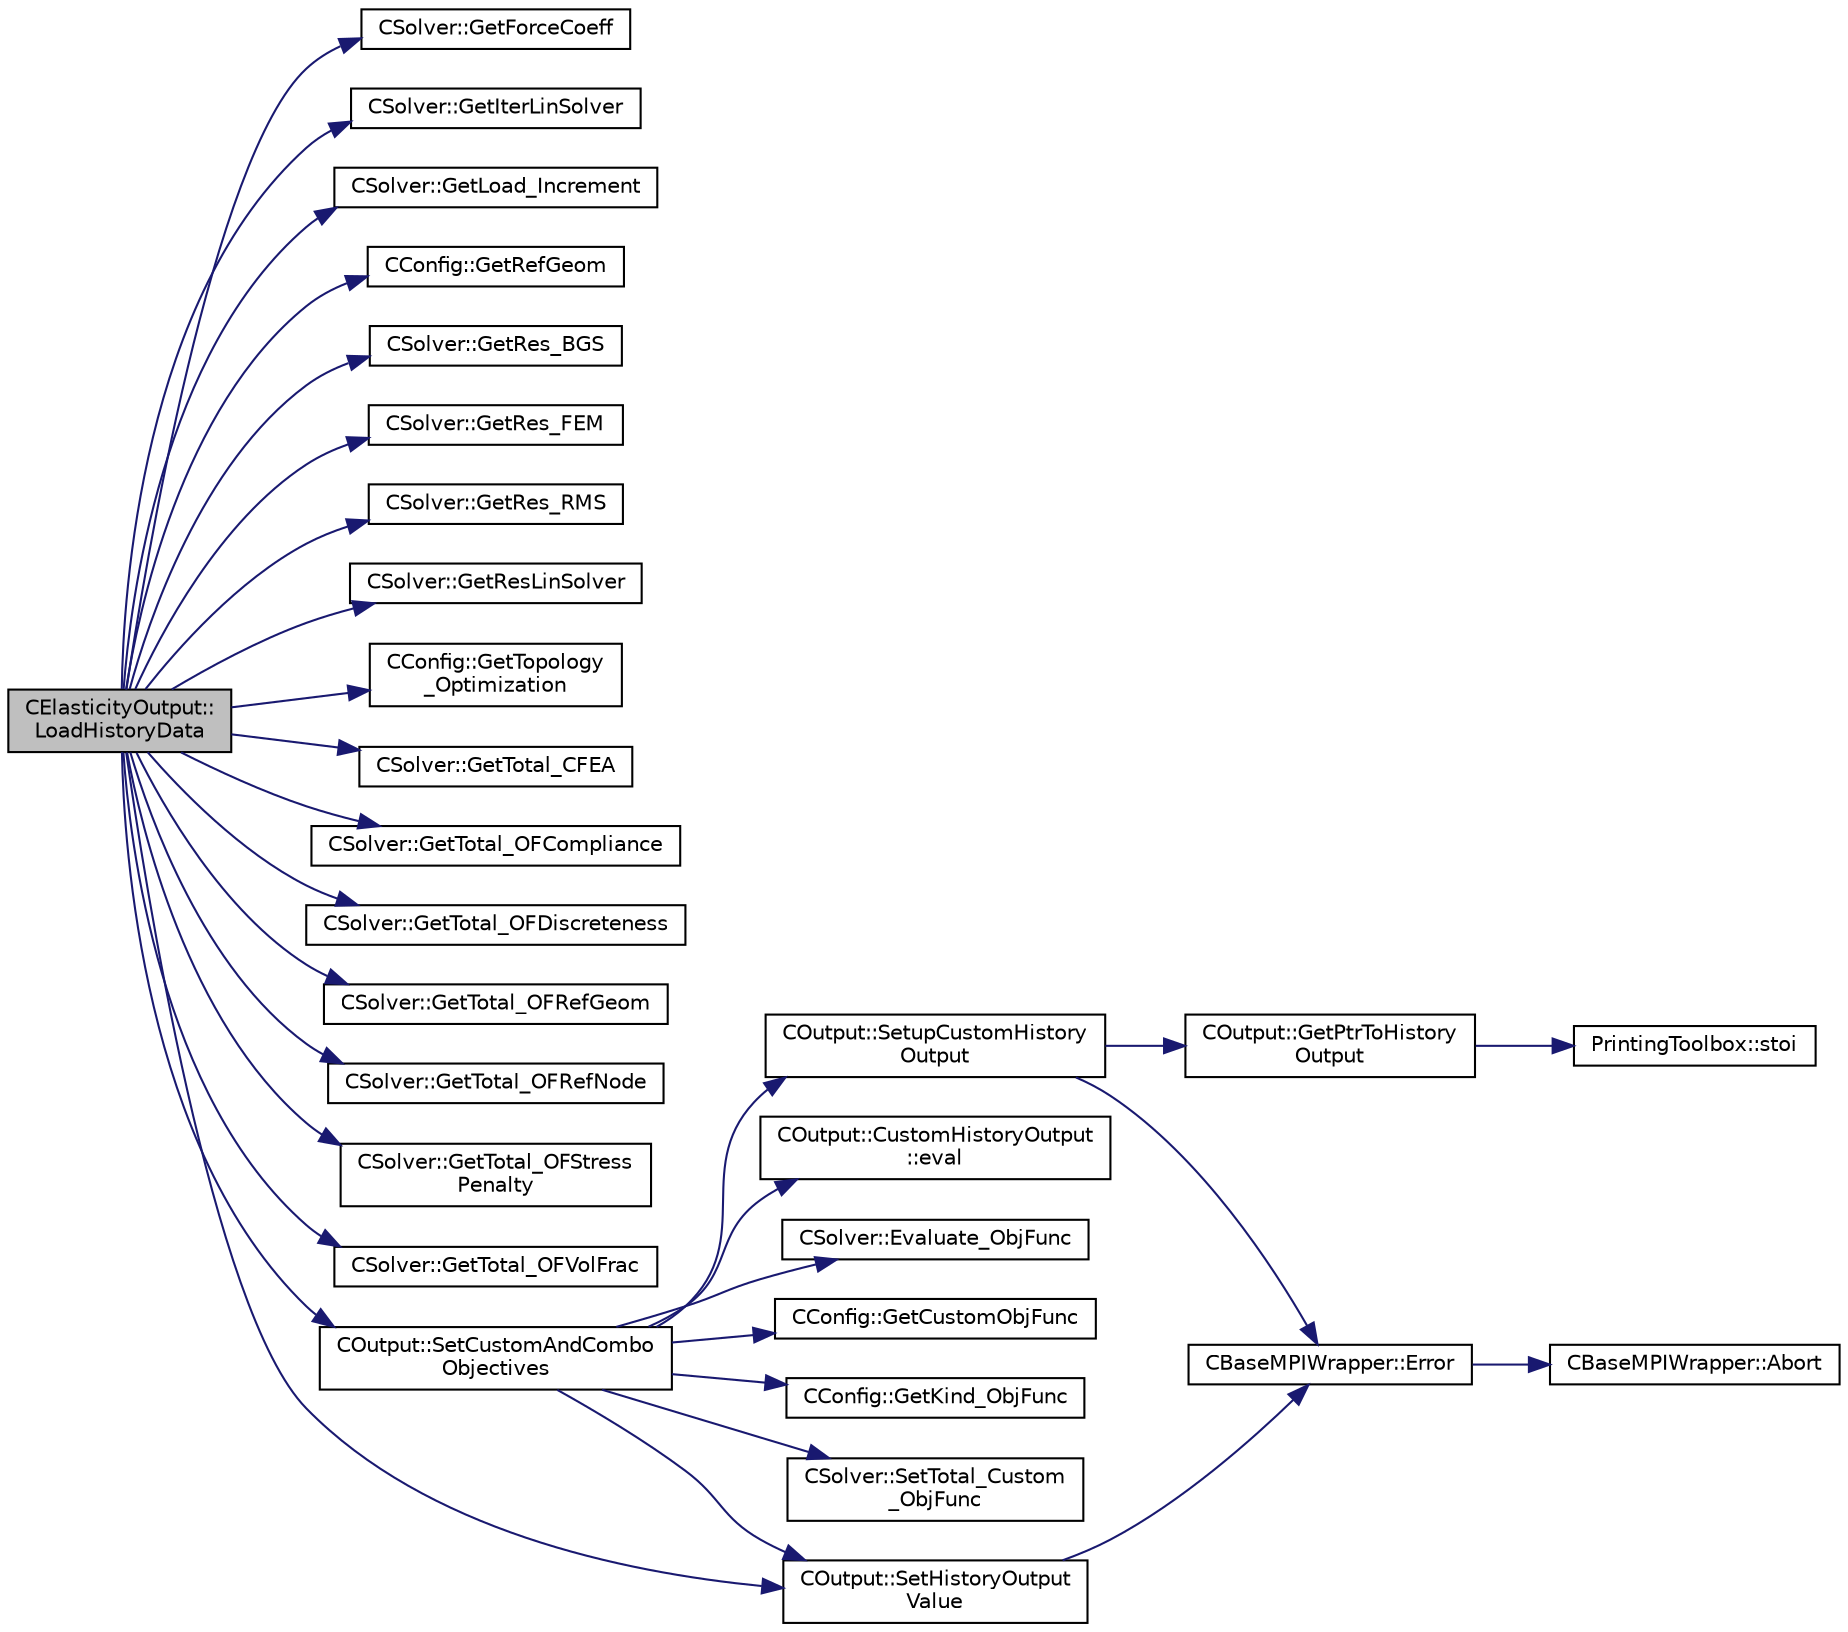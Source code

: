 digraph "CElasticityOutput::LoadHistoryData"
{
 // LATEX_PDF_SIZE
  edge [fontname="Helvetica",fontsize="10",labelfontname="Helvetica",labelfontsize="10"];
  node [fontname="Helvetica",fontsize="10",shape=record];
  rankdir="LR";
  Node1 [label="CElasticityOutput::\lLoadHistoryData",height=0.2,width=0.4,color="black", fillcolor="grey75", style="filled", fontcolor="black",tooltip="Load the history output field values."];
  Node1 -> Node2 [color="midnightblue",fontsize="10",style="solid",fontname="Helvetica"];
  Node2 [label="CSolver::GetForceCoeff",height=0.2,width=0.4,color="black", fillcolor="white", style="filled",URL="$classCSolver.html#aed6de465a08768b8fbf83b31fe2f0aa3",tooltip="A virtual member."];
  Node1 -> Node3 [color="midnightblue",fontsize="10",style="solid",fontname="Helvetica"];
  Node3 [label="CSolver::GetIterLinSolver",height=0.2,width=0.4,color="black", fillcolor="white", style="filled",URL="$classCSolver.html#a1154b68a5b15dff99ff55345d210e396",tooltip="Get number of linear solver iterations."];
  Node1 -> Node4 [color="midnightblue",fontsize="10",style="solid",fontname="Helvetica"];
  Node4 [label="CSolver::GetLoad_Increment",height=0.2,width=0.4,color="black", fillcolor="white", style="filled",URL="$classCSolver.html#a8295797544f563f6905dc489d3e6b4e6",tooltip="A virtual member."];
  Node1 -> Node5 [color="midnightblue",fontsize="10",style="solid",fontname="Helvetica"];
  Node5 [label="CConfig::GetRefGeom",height=0.2,width=0.4,color="black", fillcolor="white", style="filled",URL="$classCConfig.html#abd9f331e86fcfa1d6984761ae767b719",tooltip="Decide whether it's necessary to read a reference geometry."];
  Node1 -> Node6 [color="midnightblue",fontsize="10",style="solid",fontname="Helvetica"];
  Node6 [label="CSolver::GetRes_BGS",height=0.2,width=0.4,color="black", fillcolor="white", style="filled",URL="$classCSolver.html#a952ff7c12f711636b1b2d52fff33e268",tooltip="Get the residual for BGS subiterations."];
  Node1 -> Node7 [color="midnightblue",fontsize="10",style="solid",fontname="Helvetica"];
  Node7 [label="CSolver::GetRes_FEM",height=0.2,width=0.4,color="black", fillcolor="white", style="filled",URL="$classCSolver.html#a845716ca4d948952773dd4d2cf10fc74",tooltip="Get the residual for FEM structural analysis."];
  Node1 -> Node8 [color="midnightblue",fontsize="10",style="solid",fontname="Helvetica"];
  Node8 [label="CSolver::GetRes_RMS",height=0.2,width=0.4,color="black", fillcolor="white", style="filled",URL="$classCSolver.html#a2e07e4867f2db7ac98c8332c9476c361",tooltip="Get the maximal residual, this is useful for the convergence history."];
  Node1 -> Node9 [color="midnightblue",fontsize="10",style="solid",fontname="Helvetica"];
  Node9 [label="CSolver::GetResLinSolver",height=0.2,width=0.4,color="black", fillcolor="white", style="filled",URL="$classCSolver.html#a1766c8982b43b1dbab903f563b3fcf19",tooltip="Get the final linear solver residual."];
  Node1 -> Node10 [color="midnightblue",fontsize="10",style="solid",fontname="Helvetica"];
  Node10 [label="CConfig::GetTopology\l_Optimization",height=0.2,width=0.4,color="black", fillcolor="white", style="filled",URL="$classCConfig.html#aaf3e38ba9bf594bc2d636158d1dbf305",tooltip="Get topology optimization."];
  Node1 -> Node11 [color="midnightblue",fontsize="10",style="solid",fontname="Helvetica"];
  Node11 [label="CSolver::GetTotal_CFEA",height=0.2,width=0.4,color="black", fillcolor="white", style="filled",URL="$classCSolver.html#a8ccf01c65a614829a699fc3c0bc0eab0",tooltip="A virtual member."];
  Node1 -> Node12 [color="midnightblue",fontsize="10",style="solid",fontname="Helvetica"];
  Node12 [label="CSolver::GetTotal_OFCompliance",height=0.2,width=0.4,color="black", fillcolor="white", style="filled",URL="$classCSolver.html#aa095bd55b2735978b3fa47648e70e77a",tooltip="A virtual member."];
  Node1 -> Node13 [color="midnightblue",fontsize="10",style="solid",fontname="Helvetica"];
  Node13 [label="CSolver::GetTotal_OFDiscreteness",height=0.2,width=0.4,color="black", fillcolor="white", style="filled",URL="$classCSolver.html#a0802ca1cfde84a5971ecbc5814433c9d",tooltip="Retrieve the value of the discreteness objective function."];
  Node1 -> Node14 [color="midnightblue",fontsize="10",style="solid",fontname="Helvetica"];
  Node14 [label="CSolver::GetTotal_OFRefGeom",height=0.2,width=0.4,color="black", fillcolor="white", style="filled",URL="$classCSolver.html#ae34ebbb04898f4d001fae5e1b036e4a6",tooltip="A virtual member."];
  Node1 -> Node15 [color="midnightblue",fontsize="10",style="solid",fontname="Helvetica"];
  Node15 [label="CSolver::GetTotal_OFRefNode",height=0.2,width=0.4,color="black", fillcolor="white", style="filled",URL="$classCSolver.html#abb4ffc4a1af0eb996bacb9e848ce42c4",tooltip="A virtual member."];
  Node1 -> Node16 [color="midnightblue",fontsize="10",style="solid",fontname="Helvetica"];
  Node16 [label="CSolver::GetTotal_OFStress\lPenalty",height=0.2,width=0.4,color="black", fillcolor="white", style="filled",URL="$classCSolver.html#a2625b045130009e5f4a6d377b267cdb1",tooltip="A virtual member."];
  Node1 -> Node17 [color="midnightblue",fontsize="10",style="solid",fontname="Helvetica"];
  Node17 [label="CSolver::GetTotal_OFVolFrac",height=0.2,width=0.4,color="black", fillcolor="white", style="filled",URL="$classCSolver.html#a544d18f0cccd8c9ceaae8d1aff7a7636",tooltip="A virtual member."];
  Node1 -> Node18 [color="midnightblue",fontsize="10",style="solid",fontname="Helvetica"];
  Node18 [label="COutput::SetCustomAndCombo\lObjectives",height=0.2,width=0.4,color="black", fillcolor="white", style="filled",URL="$classCOutput.html#abb23d5bfc9544d83967fc40c4d8f5944",tooltip="Computes the custom and combo objectives."];
  Node18 -> Node19 [color="midnightblue",fontsize="10",style="solid",fontname="Helvetica"];
  Node19 [label="COutput::CustomHistoryOutput\l::eval",height=0.2,width=0.4,color="black", fillcolor="white", style="filled",URL="$structCOutput_1_1CustomHistoryOutput.html#a903367c8efdda2a347a16767278c5ee1",tooltip=" "];
  Node18 -> Node20 [color="midnightblue",fontsize="10",style="solid",fontname="Helvetica"];
  Node20 [label="CSolver::Evaluate_ObjFunc",height=0.2,width=0.4,color="black", fillcolor="white", style="filled",URL="$classCSolver.html#ad967125242cd327b68fe3e46302e1592",tooltip="Compute weighted-sum \"combo\" objective output."];
  Node18 -> Node21 [color="midnightblue",fontsize="10",style="solid",fontname="Helvetica"];
  Node21 [label="CConfig::GetCustomObjFunc",height=0.2,width=0.4,color="black", fillcolor="white", style="filled",URL="$classCConfig.html#a08d09aa1747d2ac6cd46fdf3ad58a46c",tooltip="Get the user expression for the custom objective function."];
  Node18 -> Node22 [color="midnightblue",fontsize="10",style="solid",fontname="Helvetica"];
  Node22 [label="CConfig::GetKind_ObjFunc",height=0.2,width=0.4,color="black", fillcolor="white", style="filled",URL="$classCConfig.html#a99e6285b421215b1995965cd534976ae",tooltip="Get the kind of objective function. There are several options: Drag coefficient, Lift coefficient,..."];
  Node18 -> Node23 [color="midnightblue",fontsize="10",style="solid",fontname="Helvetica"];
  Node23 [label="COutput::SetHistoryOutput\lValue",height=0.2,width=0.4,color="black", fillcolor="white", style="filled",URL="$classCOutput.html#a1c1f836992f419544472329a44b8836e",tooltip="Set the value of a history output field."];
  Node23 -> Node24 [color="midnightblue",fontsize="10",style="solid",fontname="Helvetica"];
  Node24 [label="CBaseMPIWrapper::Error",height=0.2,width=0.4,color="black", fillcolor="white", style="filled",URL="$classCBaseMPIWrapper.html#a04457c47629bda56704e6a8804833eeb",tooltip=" "];
  Node24 -> Node25 [color="midnightblue",fontsize="10",style="solid",fontname="Helvetica"];
  Node25 [label="CBaseMPIWrapper::Abort",height=0.2,width=0.4,color="black", fillcolor="white", style="filled",URL="$classCBaseMPIWrapper.html#af7297d861dca86b45cf561b6ab642e8f",tooltip=" "];
  Node18 -> Node26 [color="midnightblue",fontsize="10",style="solid",fontname="Helvetica"];
  Node26 [label="CSolver::SetTotal_Custom\l_ObjFunc",height=0.2,width=0.4,color="black", fillcolor="white", style="filled",URL="$classCSolver.html#afca0db0ba0a7353fac777ce7b5833e75",tooltip="Sets the value of the custom objective function."];
  Node18 -> Node27 [color="midnightblue",fontsize="10",style="solid",fontname="Helvetica"];
  Node27 [label="COutput::SetupCustomHistory\lOutput",height=0.2,width=0.4,color="black", fillcolor="white", style="filled",URL="$classCOutput.html#a3b1668c241cd1d8a7d670504cd06ce59",tooltip="Setup a custom history output object for a given expression."];
  Node27 -> Node24 [color="midnightblue",fontsize="10",style="solid",fontname="Helvetica"];
  Node27 -> Node28 [color="midnightblue",fontsize="10",style="solid",fontname="Helvetica"];
  Node28 [label="COutput::GetPtrToHistory\lOutput",height=0.2,width=0.4,color="black", fillcolor="white", style="filled",URL="$classCOutput.html#a63d0e938cb68357fb461c52e53dc1f15",tooltip="Returns a pointer to the value of an history output."];
  Node28 -> Node29 [color="midnightblue",fontsize="10",style="solid",fontname="Helvetica"];
  Node29 [label="PrintingToolbox::stoi",height=0.2,width=0.4,color="black", fillcolor="white", style="filled",URL="$namespacePrintingToolbox.html#a51e75cb0cbc3607ee171ab151ca06a11",tooltip=" "];
  Node1 -> Node23 [color="midnightblue",fontsize="10",style="solid",fontname="Helvetica"];
}
